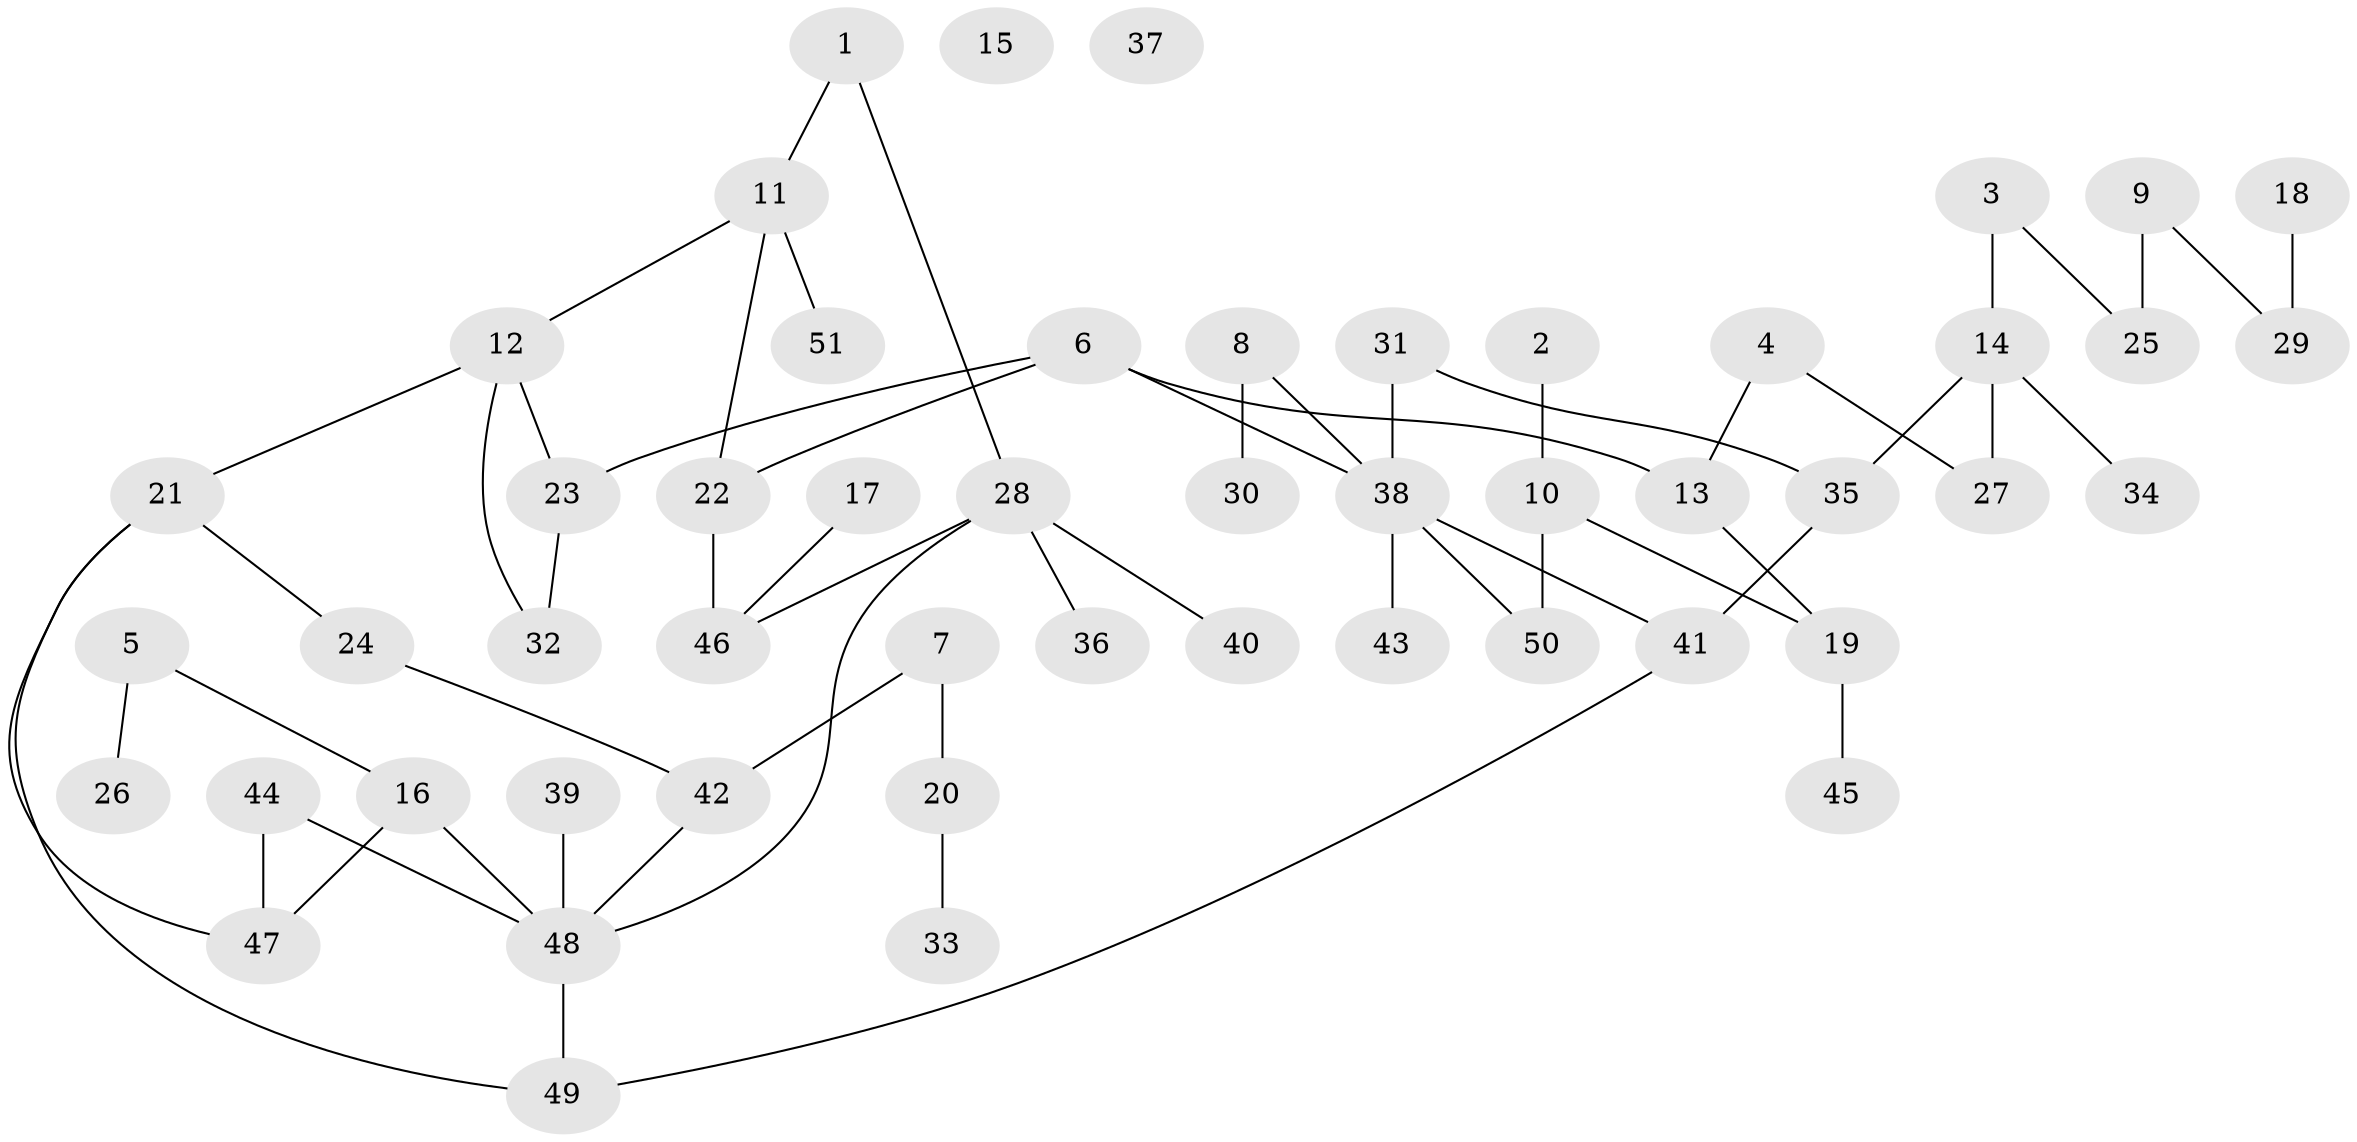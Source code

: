 // coarse degree distribution, {3: 0.1, 0: 0.06666666666666667, 1: 0.43333333333333335, 2: 0.23333333333333334, 4: 0.03333333333333333, 5: 0.06666666666666667, 7: 0.06666666666666667}
// Generated by graph-tools (version 1.1) at 2025/43/03/04/25 21:43:04]
// undirected, 51 vertices, 59 edges
graph export_dot {
graph [start="1"]
  node [color=gray90,style=filled];
  1;
  2;
  3;
  4;
  5;
  6;
  7;
  8;
  9;
  10;
  11;
  12;
  13;
  14;
  15;
  16;
  17;
  18;
  19;
  20;
  21;
  22;
  23;
  24;
  25;
  26;
  27;
  28;
  29;
  30;
  31;
  32;
  33;
  34;
  35;
  36;
  37;
  38;
  39;
  40;
  41;
  42;
  43;
  44;
  45;
  46;
  47;
  48;
  49;
  50;
  51;
  1 -- 11;
  1 -- 28;
  2 -- 10;
  3 -- 14;
  3 -- 25;
  4 -- 13;
  4 -- 27;
  5 -- 16;
  5 -- 26;
  6 -- 13;
  6 -- 22;
  6 -- 23;
  6 -- 38;
  7 -- 20;
  7 -- 42;
  8 -- 30;
  8 -- 38;
  9 -- 25;
  9 -- 29;
  10 -- 19;
  10 -- 50;
  11 -- 12;
  11 -- 22;
  11 -- 51;
  12 -- 21;
  12 -- 23;
  12 -- 32;
  13 -- 19;
  14 -- 27;
  14 -- 34;
  14 -- 35;
  16 -- 47;
  16 -- 48;
  17 -- 46;
  18 -- 29;
  19 -- 45;
  20 -- 33;
  21 -- 24;
  21 -- 47;
  21 -- 49;
  22 -- 46;
  23 -- 32;
  24 -- 42;
  28 -- 36;
  28 -- 40;
  28 -- 46;
  28 -- 48;
  31 -- 35;
  31 -- 38;
  35 -- 41;
  38 -- 41;
  38 -- 43;
  38 -- 50;
  39 -- 48;
  41 -- 49;
  42 -- 48;
  44 -- 47;
  44 -- 48;
  48 -- 49;
}
